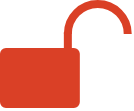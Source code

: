 <mxfile version="14.6.13" type="device"><diagram id="fq2SfBh9YXeNeV6tqsGl" name="Seite-1"><mxGraphModel dx="1086" dy="4473" grid="1" gridSize="10" guides="1" tooltips="1" connect="1" arrows="1" fold="1" page="1" pageScale="1" pageWidth="827" pageHeight="1169" math="0" shadow="0"><root><mxCell id="0"/><mxCell id="1" parent="0"/><mxCell id="Uc0eagnxWjlZhUFgVUsh-1" value="" style="group;aspect=fixed;" vertex="1" connectable="0" parent="1"><mxGeometry x="40" y="-3480" width="62.86" height="51" as="geometry"/></mxCell><mxCell id="Uc0eagnxWjlZhUFgVUsh-2" value="" style="endArrow=none;html=1;fontSize=12;verticalAlign=top;strokeWidth=4;fillColor=#7FBA42;rounded=1;targetPerimeterSpacing=0;strokeColor=#DA4026;" edge="1" parent="Uc0eagnxWjlZhUFgVUsh-1"><mxGeometry width="50" height="50" relative="1" as="geometry"><mxPoint x="32.927" y="23.948" as="sourcePoint"/><mxPoint x="32.927" y="13.97" as="targetPoint"/></mxGeometry></mxCell><mxCell id="Uc0eagnxWjlZhUFgVUsh-3" value="" style="verticalLabelPosition=bottom;verticalAlign=top;html=1;shape=mxgraph.basic.arc;startAngle=0.5;endAngle=0;strokeWidth=4;rotation=90;fillColor=#DA4026;strokeColor=#DA4026;" vertex="1" parent="Uc0eagnxWjlZhUFgVUsh-1"><mxGeometry x="32.927" width="29.933" height="29.935" as="geometry"/></mxCell><mxCell id="Uc0eagnxWjlZhUFgVUsh-4" value="" style="rounded=1;whiteSpace=wrap;html=1;strokeWidth=2;arcSize=7;fillColor=#DA4026;strokeColor=#DA4026;" vertex="1" parent="Uc0eagnxWjlZhUFgVUsh-1"><mxGeometry y="22.95" width="37.916" height="28.05" as="geometry"/></mxCell></root></mxGraphModel></diagram></mxfile>